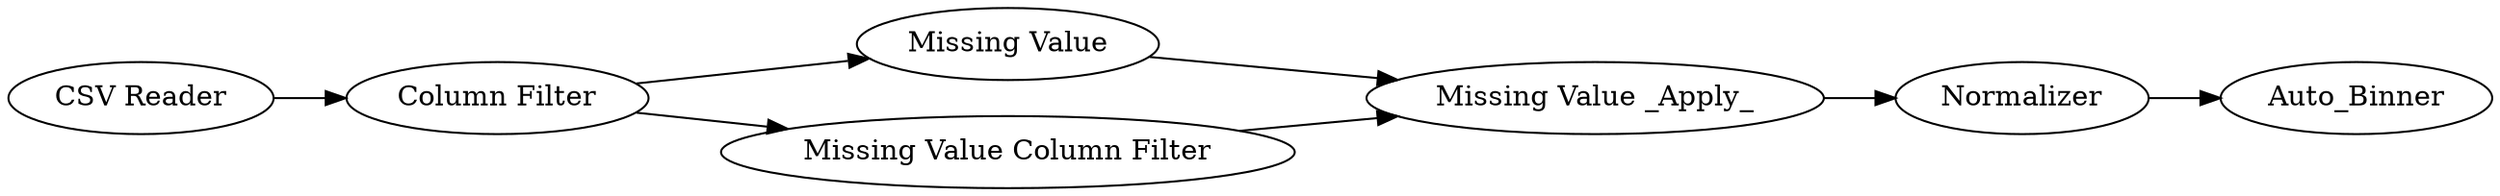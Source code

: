 digraph {
	5 -> 8
	7 -> 3
	4 -> 5
	8 -> 6
	7 -> 4
	3 -> 5
	2 -> 7
	5 [label="Missing Value _Apply_"]
	7 [label="Column Filter"]
	4 [label="Missing Value Column Filter"]
	8 [label=Normalizer]
	6 [label=Auto_Binner]
	3 [label="Missing Value"]
	2 [label="CSV Reader"]
	rankdir=LR
}
